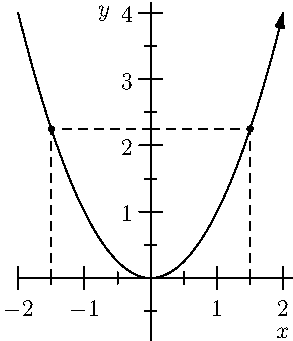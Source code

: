 import graph;
size(6cm,6cm);

real x(real t) { return t; }
real y(real t) { return t^2; }
void showpoint(real f(real x), real a) {
  draw((a,0) -- (a,f(a)) -- (0,f(a)),dashed);
}
void showpoint(real x(real t), real y(real t), real t) {
  draw((x(t),0)--(x(t),y(t))--(0,y(t)),dashed);
  dot((x(t),y(t)));
}

path p = graph(x,y,-2,2);
draw(p,Arrow);
showpoint(x,y,1.5);
showpoint(x,y,-1.5);

xaxis("$x$",Ticks(NoZero));
yaxis("$y$",Ticks(NoZero));
